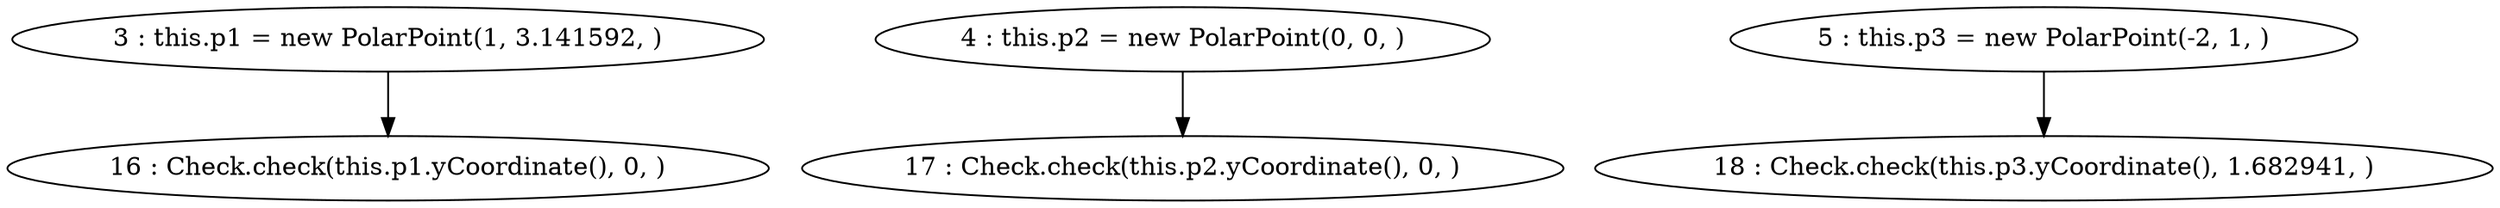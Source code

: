 digraph G {
"3 : this.p1 = new PolarPoint(1, 3.141592, )"
"3 : this.p1 = new PolarPoint(1, 3.141592, )" -> "16 : Check.check(this.p1.yCoordinate(), 0, )"
"4 : this.p2 = new PolarPoint(0, 0, )"
"4 : this.p2 = new PolarPoint(0, 0, )" -> "17 : Check.check(this.p2.yCoordinate(), 0, )"
"5 : this.p3 = new PolarPoint(-2, 1, )"
"5 : this.p3 = new PolarPoint(-2, 1, )" -> "18 : Check.check(this.p3.yCoordinate(), 1.682941, )"
"16 : Check.check(this.p1.yCoordinate(), 0, )"
"17 : Check.check(this.p2.yCoordinate(), 0, )"
"18 : Check.check(this.p3.yCoordinate(), 1.682941, )"
}
